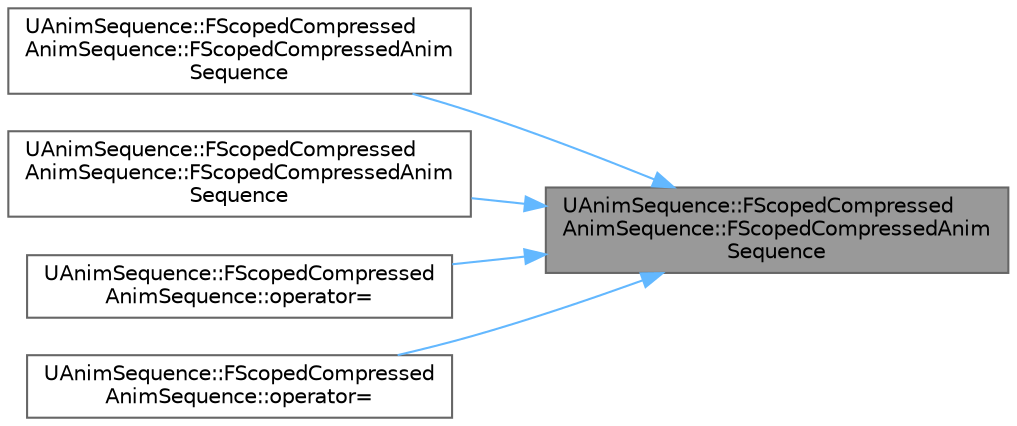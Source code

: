 digraph "UAnimSequence::FScopedCompressedAnimSequence::FScopedCompressedAnimSequence"
{
 // INTERACTIVE_SVG=YES
 // LATEX_PDF_SIZE
  bgcolor="transparent";
  edge [fontname=Helvetica,fontsize=10,labelfontname=Helvetica,labelfontsize=10];
  node [fontname=Helvetica,fontsize=10,shape=box,height=0.2,width=0.4];
  rankdir="RL";
  Node1 [id="Node000001",label="UAnimSequence::FScopedCompressed\lAnimSequence::FScopedCompressedAnim\lSequence",height=0.2,width=0.4,color="gray40", fillcolor="grey60", style="filled", fontcolor="black",tooltip=" "];
  Node1 -> Node2 [id="edge1_Node000001_Node000002",dir="back",color="steelblue1",style="solid",tooltip=" "];
  Node2 [id="Node000002",label="UAnimSequence::FScopedCompressed\lAnimSequence::FScopedCompressedAnim\lSequence",height=0.2,width=0.4,color="grey40", fillcolor="white", style="filled",URL="$d6/d9f/structUAnimSequence_1_1FScopedCompressedAnimSequence.html#a3d223fb79fc4f3d5384e988433fd25c0",tooltip=" "];
  Node1 -> Node3 [id="edge2_Node000001_Node000003",dir="back",color="steelblue1",style="solid",tooltip=" "];
  Node3 [id="Node000003",label="UAnimSequence::FScopedCompressed\lAnimSequence::FScopedCompressedAnim\lSequence",height=0.2,width=0.4,color="grey40", fillcolor="white", style="filled",URL="$d6/d9f/structUAnimSequence_1_1FScopedCompressedAnimSequence.html#a16b9a9d768fa239354530ccf03c234a2",tooltip=" "];
  Node1 -> Node4 [id="edge3_Node000001_Node000004",dir="back",color="steelblue1",style="solid",tooltip=" "];
  Node4 [id="Node000004",label="UAnimSequence::FScopedCompressed\lAnimSequence::operator=",height=0.2,width=0.4,color="grey40", fillcolor="white", style="filled",URL="$d6/d9f/structUAnimSequence_1_1FScopedCompressedAnimSequence.html#a5e8c364a3b56ec8ef92d2ee5cdfc6c56",tooltip=" "];
  Node1 -> Node5 [id="edge4_Node000001_Node000005",dir="back",color="steelblue1",style="solid",tooltip=" "];
  Node5 [id="Node000005",label="UAnimSequence::FScopedCompressed\lAnimSequence::operator=",height=0.2,width=0.4,color="grey40", fillcolor="white", style="filled",URL="$d6/d9f/structUAnimSequence_1_1FScopedCompressedAnimSequence.html#ad538b55928462f95c36d8eec45e1a147",tooltip=" "];
}
